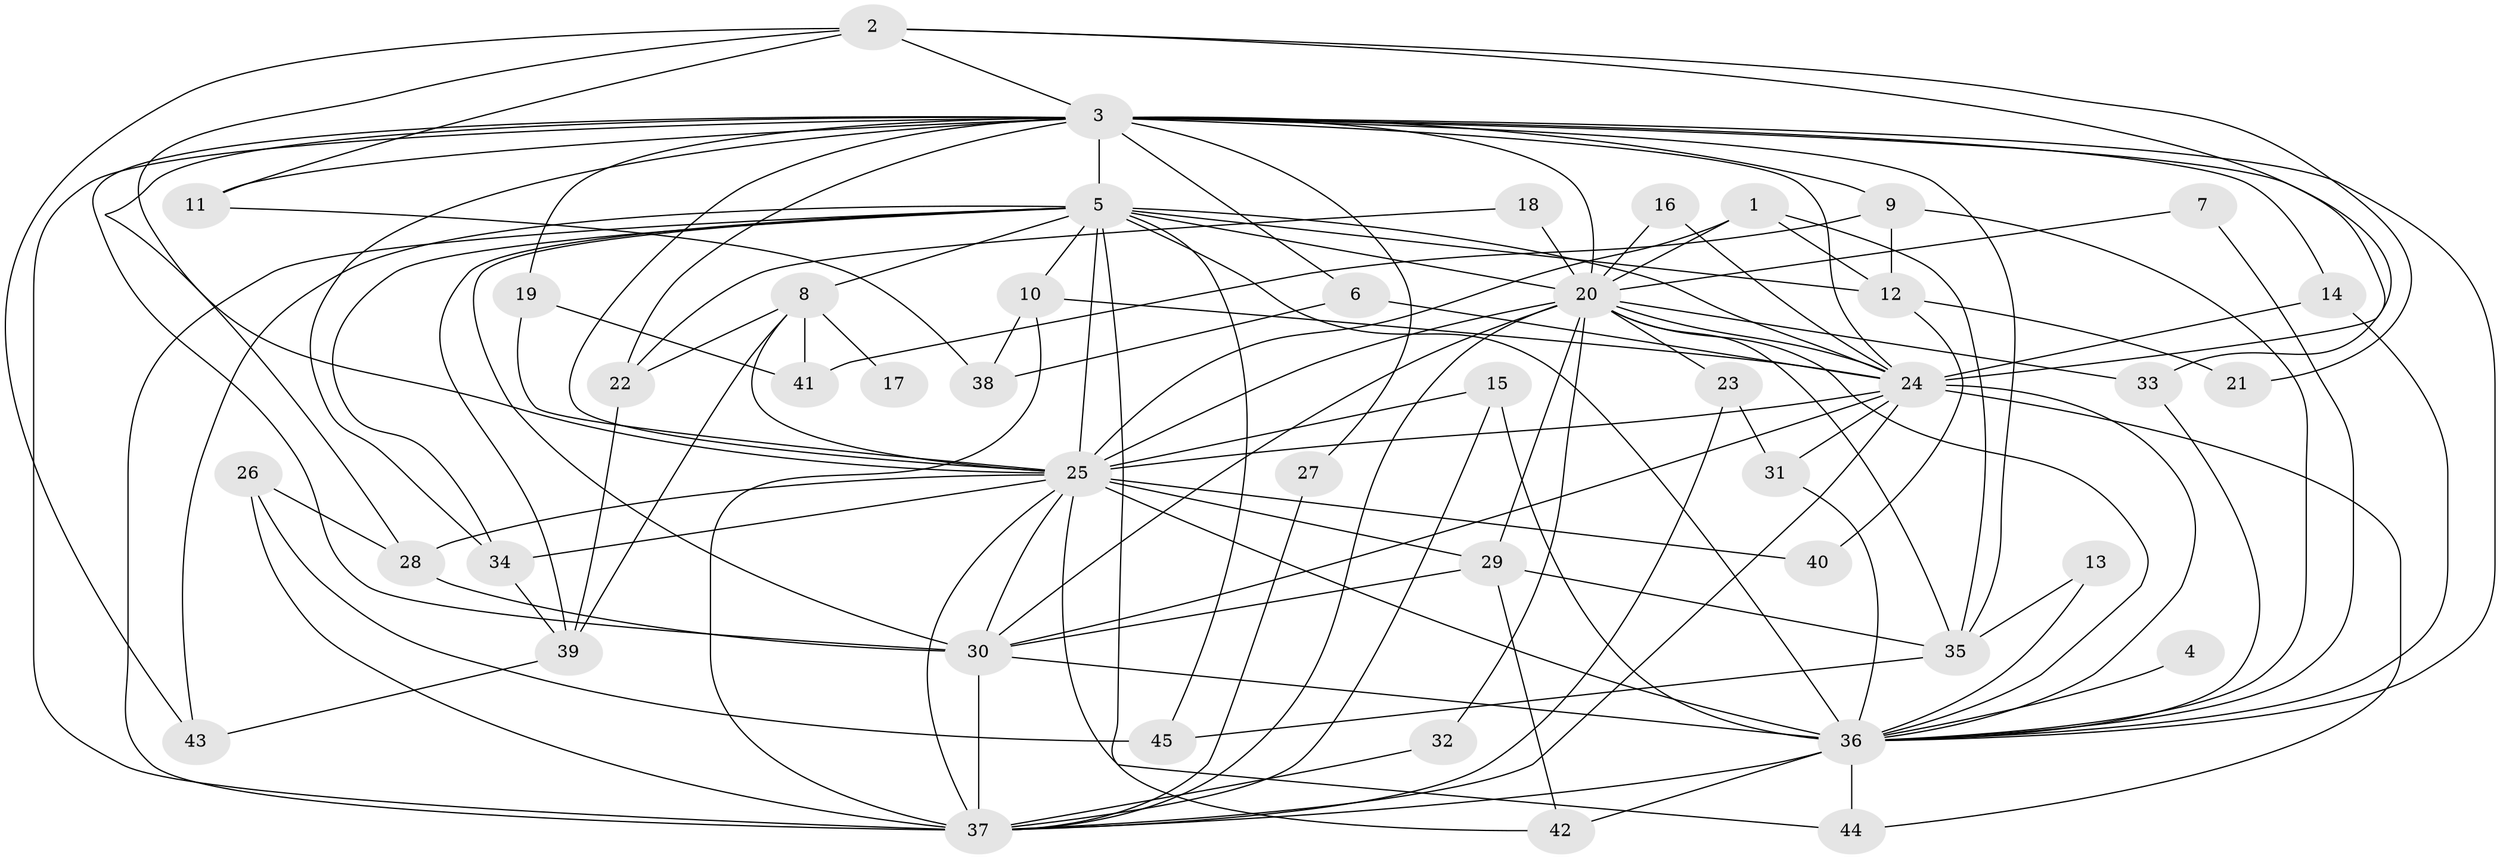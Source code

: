 // original degree distribution, {19: 0.011111111111111112, 17: 0.022222222222222223, 26: 0.022222222222222223, 23: 0.011111111111111112, 20: 0.011111111111111112, 12: 0.022222222222222223, 18: 0.011111111111111112, 4: 0.07777777777777778, 5: 0.05555555555555555, 2: 0.5, 3: 0.23333333333333334, 8: 0.011111111111111112, 6: 0.011111111111111112}
// Generated by graph-tools (version 1.1) at 2025/01/03/09/25 03:01:20]
// undirected, 45 vertices, 120 edges
graph export_dot {
graph [start="1"]
  node [color=gray90,style=filled];
  1;
  2;
  3;
  4;
  5;
  6;
  7;
  8;
  9;
  10;
  11;
  12;
  13;
  14;
  15;
  16;
  17;
  18;
  19;
  20;
  21;
  22;
  23;
  24;
  25;
  26;
  27;
  28;
  29;
  30;
  31;
  32;
  33;
  34;
  35;
  36;
  37;
  38;
  39;
  40;
  41;
  42;
  43;
  44;
  45;
  1 -- 12 [weight=1.0];
  1 -- 20 [weight=1.0];
  1 -- 25 [weight=1.0];
  1 -- 35 [weight=1.0];
  2 -- 3 [weight=1.0];
  2 -- 11 [weight=1.0];
  2 -- 21 [weight=1.0];
  2 -- 24 [weight=1.0];
  2 -- 25 [weight=1.0];
  2 -- 43 [weight=1.0];
  3 -- 5 [weight=4.0];
  3 -- 6 [weight=1.0];
  3 -- 9 [weight=1.0];
  3 -- 11 [weight=1.0];
  3 -- 14 [weight=1.0];
  3 -- 19 [weight=1.0];
  3 -- 20 [weight=1.0];
  3 -- 22 [weight=2.0];
  3 -- 24 [weight=2.0];
  3 -- 25 [weight=1.0];
  3 -- 27 [weight=1.0];
  3 -- 28 [weight=1.0];
  3 -- 30 [weight=1.0];
  3 -- 33 [weight=1.0];
  3 -- 34 [weight=2.0];
  3 -- 35 [weight=1.0];
  3 -- 36 [weight=2.0];
  3 -- 37 [weight=1.0];
  4 -- 36 [weight=1.0];
  5 -- 8 [weight=2.0];
  5 -- 10 [weight=1.0];
  5 -- 12 [weight=1.0];
  5 -- 20 [weight=4.0];
  5 -- 24 [weight=3.0];
  5 -- 25 [weight=3.0];
  5 -- 30 [weight=3.0];
  5 -- 34 [weight=1.0];
  5 -- 36 [weight=3.0];
  5 -- 37 [weight=3.0];
  5 -- 39 [weight=1.0];
  5 -- 42 [weight=1.0];
  5 -- 43 [weight=2.0];
  5 -- 45 [weight=1.0];
  6 -- 24 [weight=1.0];
  6 -- 38 [weight=1.0];
  7 -- 20 [weight=1.0];
  7 -- 36 [weight=1.0];
  8 -- 17 [weight=1.0];
  8 -- 22 [weight=1.0];
  8 -- 25 [weight=1.0];
  8 -- 39 [weight=1.0];
  8 -- 41 [weight=1.0];
  9 -- 12 [weight=1.0];
  9 -- 36 [weight=1.0];
  9 -- 41 [weight=1.0];
  10 -- 24 [weight=1.0];
  10 -- 37 [weight=1.0];
  10 -- 38 [weight=1.0];
  11 -- 38 [weight=1.0];
  12 -- 21 [weight=1.0];
  12 -- 40 [weight=1.0];
  13 -- 35 [weight=1.0];
  13 -- 36 [weight=1.0];
  14 -- 24 [weight=1.0];
  14 -- 36 [weight=1.0];
  15 -- 25 [weight=1.0];
  15 -- 36 [weight=1.0];
  15 -- 37 [weight=1.0];
  16 -- 20 [weight=1.0];
  16 -- 24 [weight=1.0];
  18 -- 20 [weight=1.0];
  18 -- 22 [weight=1.0];
  19 -- 25 [weight=1.0];
  19 -- 41 [weight=1.0];
  20 -- 23 [weight=1.0];
  20 -- 24 [weight=1.0];
  20 -- 25 [weight=1.0];
  20 -- 29 [weight=1.0];
  20 -- 30 [weight=2.0];
  20 -- 32 [weight=1.0];
  20 -- 33 [weight=1.0];
  20 -- 35 [weight=1.0];
  20 -- 36 [weight=1.0];
  20 -- 37 [weight=1.0];
  22 -- 39 [weight=1.0];
  23 -- 31 [weight=1.0];
  23 -- 37 [weight=1.0];
  24 -- 25 [weight=2.0];
  24 -- 30 [weight=2.0];
  24 -- 31 [weight=1.0];
  24 -- 36 [weight=1.0];
  24 -- 37 [weight=1.0];
  24 -- 44 [weight=1.0];
  25 -- 28 [weight=1.0];
  25 -- 29 [weight=1.0];
  25 -- 30 [weight=2.0];
  25 -- 34 [weight=1.0];
  25 -- 36 [weight=4.0];
  25 -- 37 [weight=2.0];
  25 -- 40 [weight=1.0];
  25 -- 44 [weight=1.0];
  26 -- 28 [weight=1.0];
  26 -- 37 [weight=2.0];
  26 -- 45 [weight=1.0];
  27 -- 37 [weight=1.0];
  28 -- 30 [weight=2.0];
  29 -- 30 [weight=1.0];
  29 -- 35 [weight=1.0];
  29 -- 42 [weight=1.0];
  30 -- 36 [weight=1.0];
  30 -- 37 [weight=3.0];
  31 -- 36 [weight=1.0];
  32 -- 37 [weight=1.0];
  33 -- 36 [weight=1.0];
  34 -- 39 [weight=1.0];
  35 -- 45 [weight=1.0];
  36 -- 37 [weight=1.0];
  36 -- 42 [weight=1.0];
  36 -- 44 [weight=1.0];
  39 -- 43 [weight=1.0];
}
